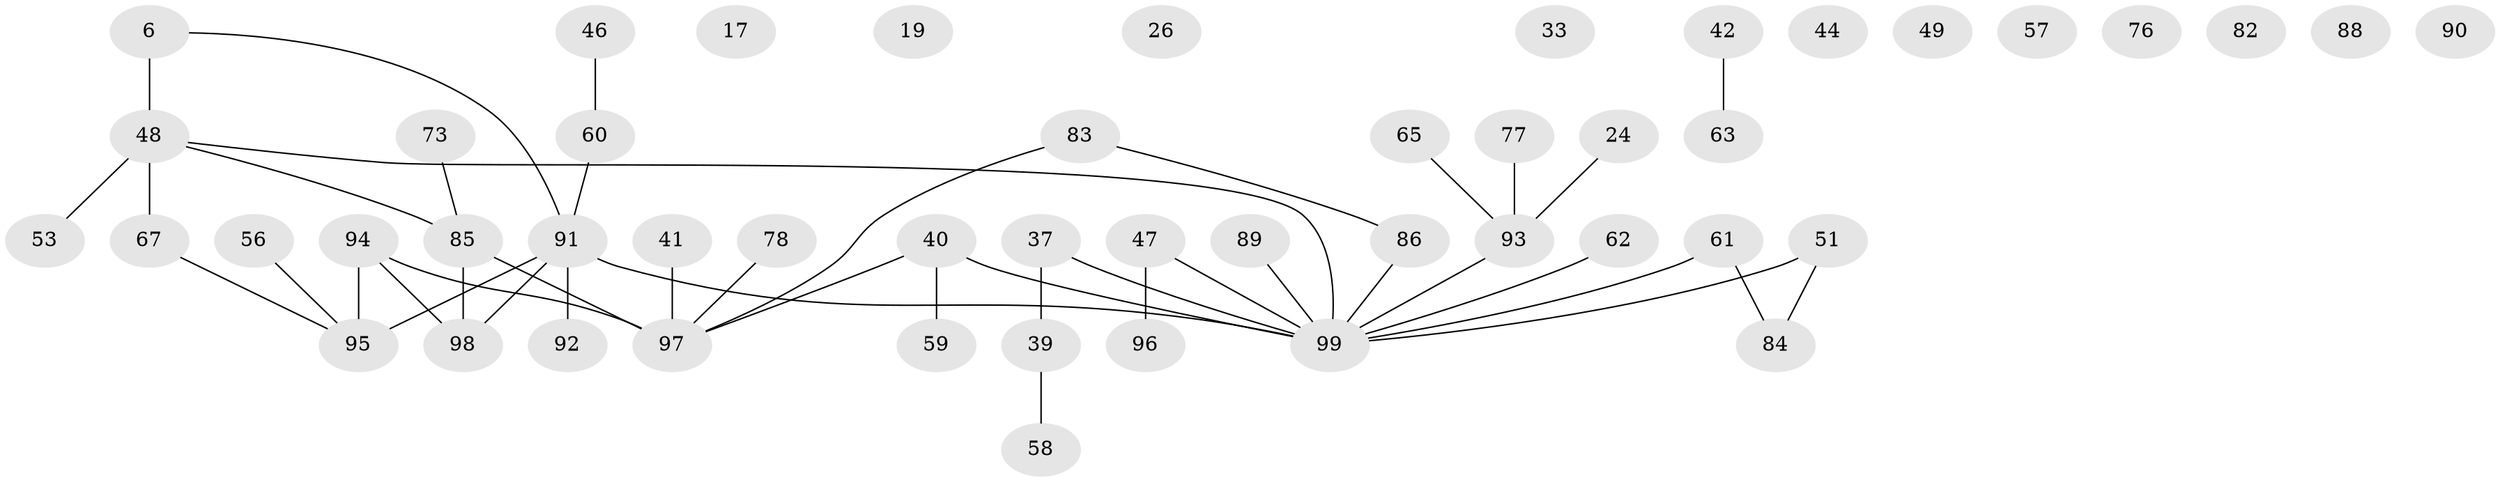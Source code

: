 // original degree distribution, {3: 0.12121212121212122, 2: 0.32323232323232326, 1: 0.2727272727272727, 4: 0.1414141414141414, 5: 0.050505050505050504, 0: 0.09090909090909091}
// Generated by graph-tools (version 1.1) at 2025/40/03/09/25 04:40:52]
// undirected, 49 vertices, 44 edges
graph export_dot {
graph [start="1"]
  node [color=gray90,style=filled];
  6;
  17;
  19;
  24;
  26;
  33;
  37;
  39;
  40 [super="+28"];
  41;
  42;
  44;
  46;
  47;
  48 [super="+8"];
  49;
  51;
  53;
  56;
  57;
  58 [super="+11"];
  59;
  60;
  61;
  62;
  63;
  65;
  67 [super="+21"];
  73;
  76;
  77;
  78;
  82 [super="+4"];
  83;
  84;
  85 [super="+27+71"];
  86;
  88 [super="+16+20+34"];
  89;
  90;
  91 [super="+69+80+72"];
  92;
  93 [super="+70"];
  94 [super="+30+79"];
  95 [super="+14+87"];
  96;
  97 [super="+31+81+75+74+32"];
  98 [super="+45"];
  99 [super="+1+35+7+36+52"];
  6 -- 48 [weight=2];
  6 -- 91;
  24 -- 93;
  37 -- 39;
  37 -- 99;
  39 -- 58;
  40 -- 59;
  40 -- 97;
  40 -- 99 [weight=2];
  41 -- 97;
  42 -- 63;
  46 -- 60;
  47 -- 96;
  47 -- 99;
  48 -- 67 [weight=3];
  48 -- 53;
  48 -- 85;
  48 -- 99;
  51 -- 84;
  51 -- 99;
  56 -- 95;
  60 -- 91;
  61 -- 84;
  61 -- 99;
  62 -- 99;
  65 -- 93;
  67 -- 95;
  73 -- 85;
  77 -- 93;
  78 -- 97;
  83 -- 86;
  83 -- 97;
  85 -- 98;
  85 -- 97;
  86 -- 99;
  89 -- 99;
  91 -- 98 [weight=2];
  91 -- 99 [weight=2];
  91 -- 92;
  91 -- 95 [weight=2];
  93 -- 99 [weight=3];
  94 -- 97 [weight=2];
  94 -- 98;
  94 -- 95;
}

